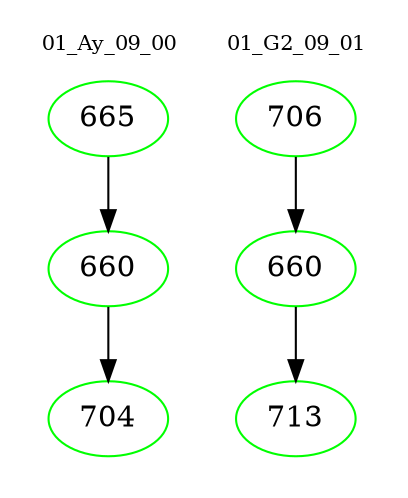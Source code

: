 digraph{
subgraph cluster_0 {
color = white
label = "01_Ay_09_00";
fontsize=10;
T0_665 [label="665", color="green"]
T0_665 -> T0_660 [color="black"]
T0_660 [label="660", color="green"]
T0_660 -> T0_704 [color="black"]
T0_704 [label="704", color="green"]
}
subgraph cluster_1 {
color = white
label = "01_G2_09_01";
fontsize=10;
T1_706 [label="706", color="green"]
T1_706 -> T1_660 [color="black"]
T1_660 [label="660", color="green"]
T1_660 -> T1_713 [color="black"]
T1_713 [label="713", color="green"]
}
}
